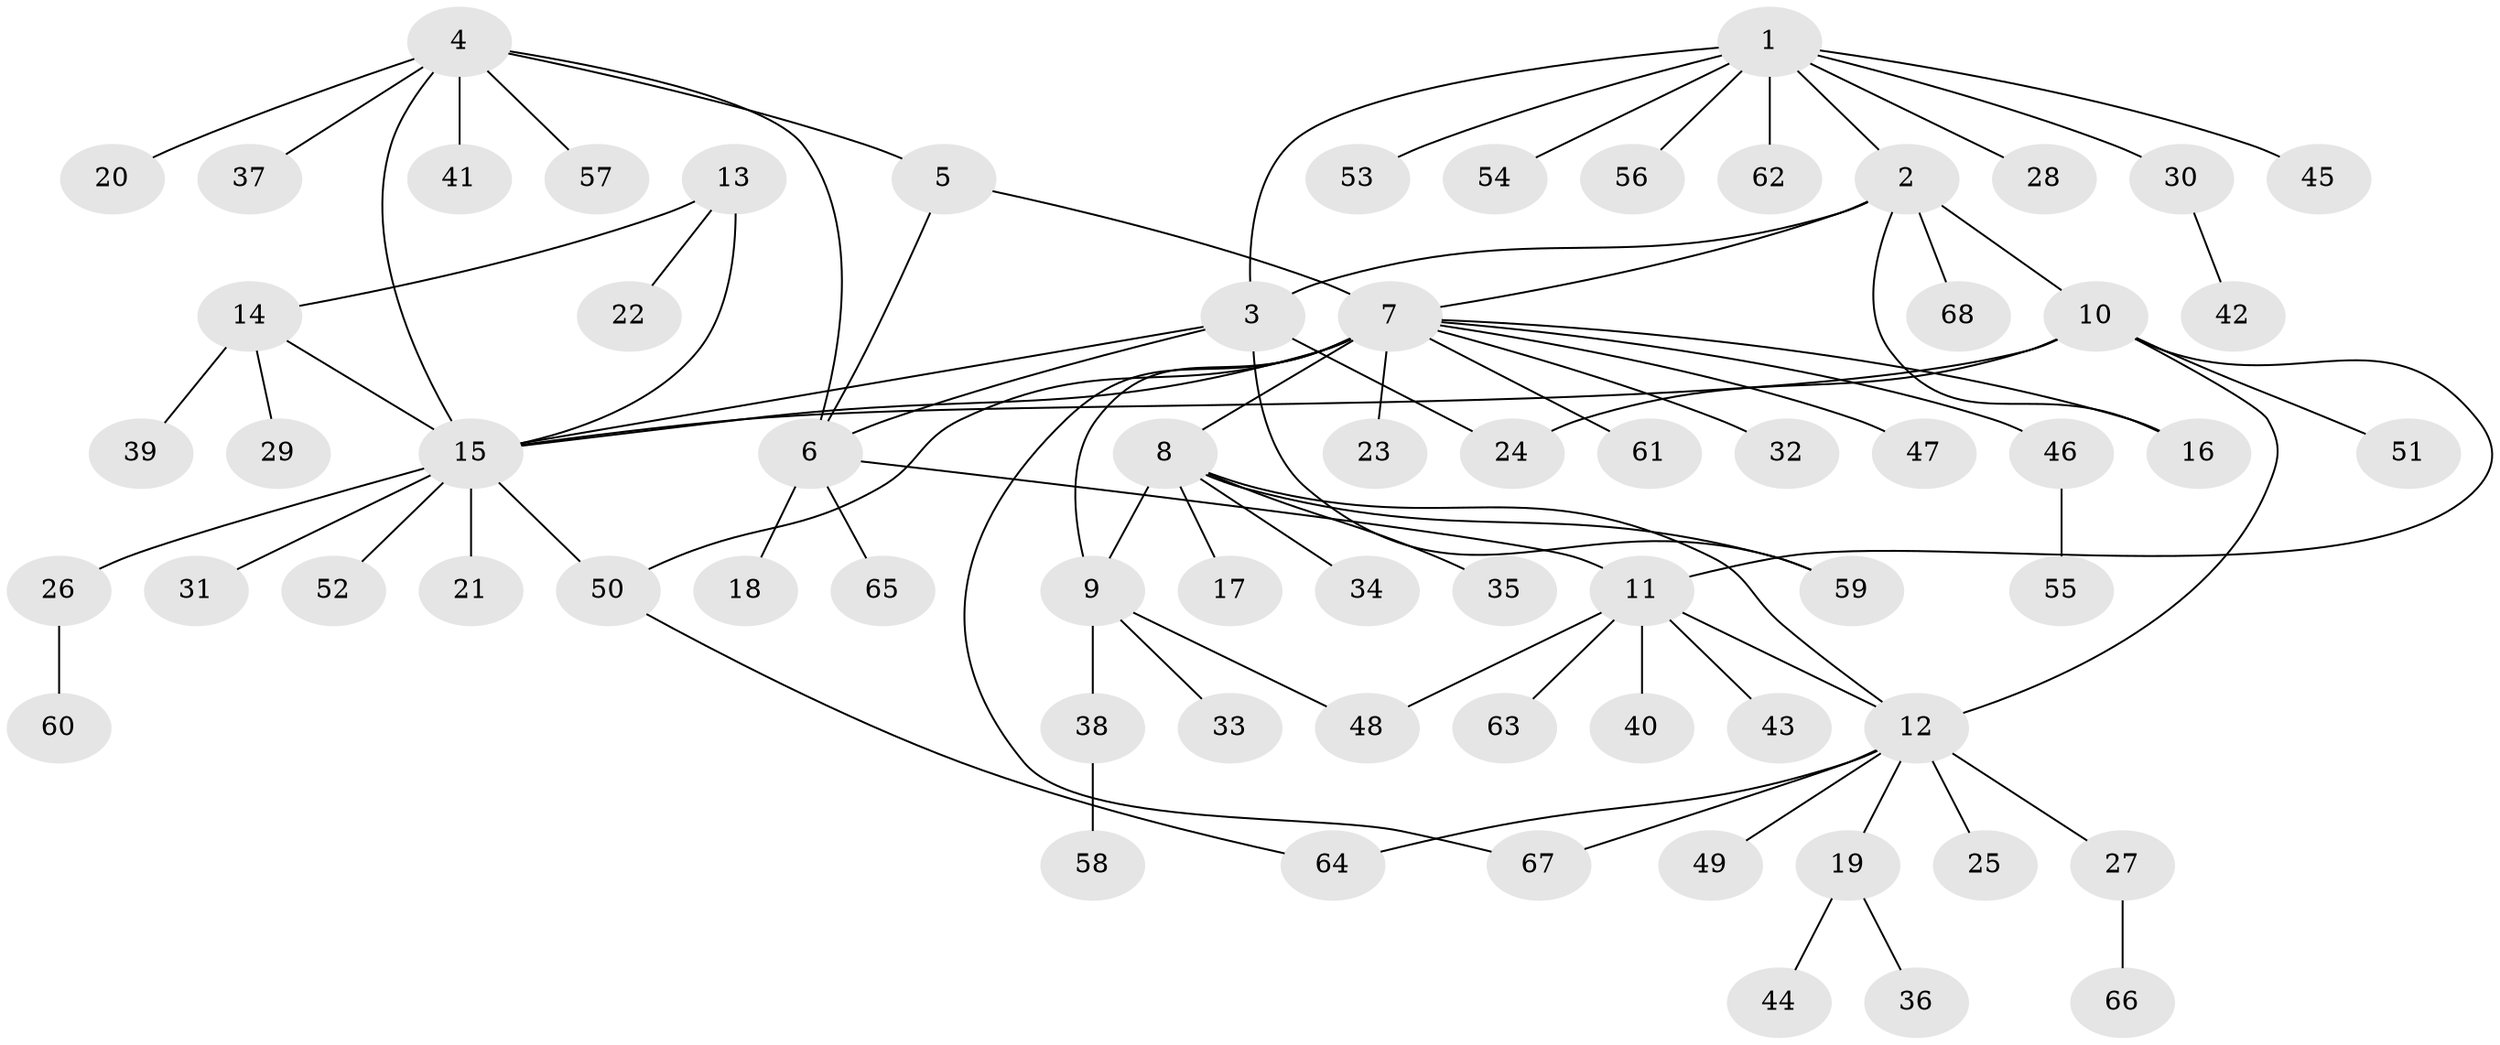 // Generated by graph-tools (version 1.1) at 2025/26/03/09/25 03:26:49]
// undirected, 68 vertices, 85 edges
graph export_dot {
graph [start="1"]
  node [color=gray90,style=filled];
  1;
  2;
  3;
  4;
  5;
  6;
  7;
  8;
  9;
  10;
  11;
  12;
  13;
  14;
  15;
  16;
  17;
  18;
  19;
  20;
  21;
  22;
  23;
  24;
  25;
  26;
  27;
  28;
  29;
  30;
  31;
  32;
  33;
  34;
  35;
  36;
  37;
  38;
  39;
  40;
  41;
  42;
  43;
  44;
  45;
  46;
  47;
  48;
  49;
  50;
  51;
  52;
  53;
  54;
  55;
  56;
  57;
  58;
  59;
  60;
  61;
  62;
  63;
  64;
  65;
  66;
  67;
  68;
  1 -- 2;
  1 -- 3;
  1 -- 28;
  1 -- 30;
  1 -- 45;
  1 -- 53;
  1 -- 54;
  1 -- 56;
  1 -- 62;
  2 -- 3;
  2 -- 7;
  2 -- 10;
  2 -- 16;
  2 -- 68;
  3 -- 6;
  3 -- 15;
  3 -- 24;
  3 -- 59;
  4 -- 5;
  4 -- 6;
  4 -- 15;
  4 -- 20;
  4 -- 37;
  4 -- 41;
  4 -- 57;
  5 -- 6;
  5 -- 7;
  6 -- 11;
  6 -- 18;
  6 -- 65;
  7 -- 8;
  7 -- 9;
  7 -- 15;
  7 -- 16;
  7 -- 23;
  7 -- 32;
  7 -- 46;
  7 -- 47;
  7 -- 50;
  7 -- 61;
  7 -- 67;
  8 -- 9;
  8 -- 12;
  8 -- 17;
  8 -- 34;
  8 -- 35;
  8 -- 59;
  9 -- 33;
  9 -- 38;
  9 -- 48;
  10 -- 11;
  10 -- 12;
  10 -- 15;
  10 -- 24;
  10 -- 51;
  11 -- 12;
  11 -- 40;
  11 -- 43;
  11 -- 48;
  11 -- 63;
  12 -- 19;
  12 -- 25;
  12 -- 27;
  12 -- 49;
  12 -- 64;
  12 -- 67;
  13 -- 14;
  13 -- 15;
  13 -- 22;
  14 -- 15;
  14 -- 29;
  14 -- 39;
  15 -- 21;
  15 -- 26;
  15 -- 31;
  15 -- 50;
  15 -- 52;
  19 -- 36;
  19 -- 44;
  26 -- 60;
  27 -- 66;
  30 -- 42;
  38 -- 58;
  46 -- 55;
  50 -- 64;
}
